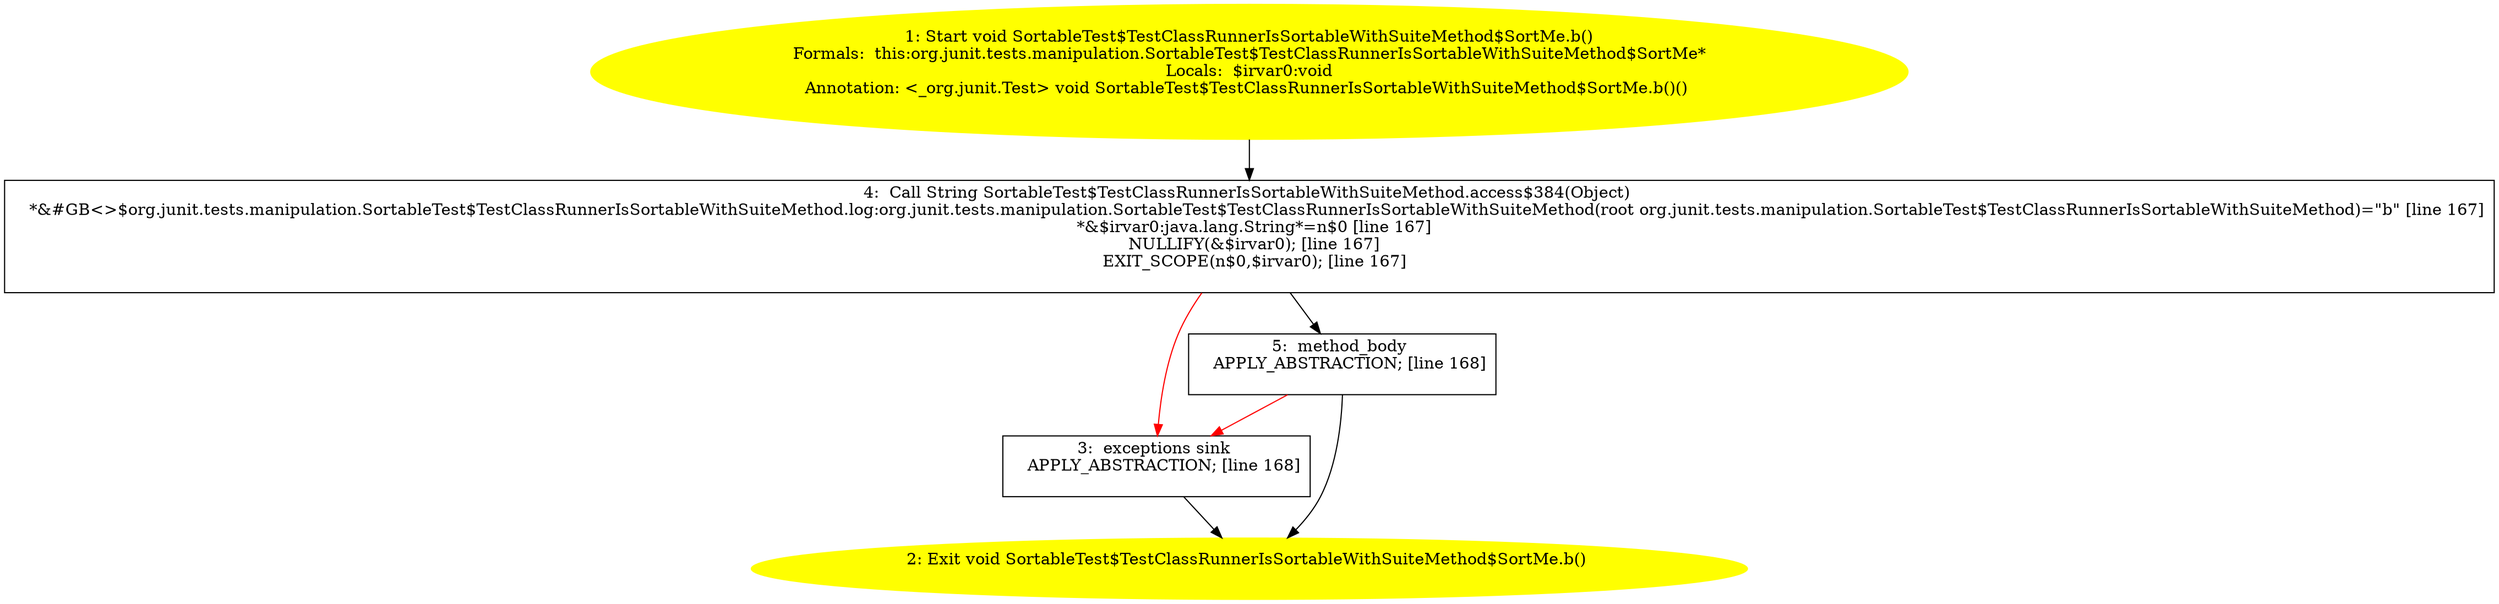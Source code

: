 /* @generated */
digraph cfg {
"org.junit.tests.manipulation.SortableTest$TestClassRunnerIsSortableWithSuiteMethod$SortMe.b():void.76b0f0a89228c21803c8d78306264c2a_1" [label="1: Start void SortableTest$TestClassRunnerIsSortableWithSuiteMethod$SortMe.b()\nFormals:  this:org.junit.tests.manipulation.SortableTest$TestClassRunnerIsSortableWithSuiteMethod$SortMe*\nLocals:  $irvar0:void\nAnnotation: <_org.junit.Test> void SortableTest$TestClassRunnerIsSortableWithSuiteMethod$SortMe.b()() \n  " color=yellow style=filled]
	

	 "org.junit.tests.manipulation.SortableTest$TestClassRunnerIsSortableWithSuiteMethod$SortMe.b():void.76b0f0a89228c21803c8d78306264c2a_1" -> "org.junit.tests.manipulation.SortableTest$TestClassRunnerIsSortableWithSuiteMethod$SortMe.b():void.76b0f0a89228c21803c8d78306264c2a_4" ;
"org.junit.tests.manipulation.SortableTest$TestClassRunnerIsSortableWithSuiteMethod$SortMe.b():void.76b0f0a89228c21803c8d78306264c2a_2" [label="2: Exit void SortableTest$TestClassRunnerIsSortableWithSuiteMethod$SortMe.b() \n  " color=yellow style=filled]
	

"org.junit.tests.manipulation.SortableTest$TestClassRunnerIsSortableWithSuiteMethod$SortMe.b():void.76b0f0a89228c21803c8d78306264c2a_3" [label="3:  exceptions sink \n   APPLY_ABSTRACTION; [line 168]\n " shape="box"]
	

	 "org.junit.tests.manipulation.SortableTest$TestClassRunnerIsSortableWithSuiteMethod$SortMe.b():void.76b0f0a89228c21803c8d78306264c2a_3" -> "org.junit.tests.manipulation.SortableTest$TestClassRunnerIsSortableWithSuiteMethod$SortMe.b():void.76b0f0a89228c21803c8d78306264c2a_2" ;
"org.junit.tests.manipulation.SortableTest$TestClassRunnerIsSortableWithSuiteMethod$SortMe.b():void.76b0f0a89228c21803c8d78306264c2a_4" [label="4:  Call String SortableTest$TestClassRunnerIsSortableWithSuiteMethod.access$384(Object) \n   *&#GB<>$org.junit.tests.manipulation.SortableTest$TestClassRunnerIsSortableWithSuiteMethod.log:org.junit.tests.manipulation.SortableTest$TestClassRunnerIsSortableWithSuiteMethod(root org.junit.tests.manipulation.SortableTest$TestClassRunnerIsSortableWithSuiteMethod)=\"b\" [line 167]\n  *&$irvar0:java.lang.String*=n$0 [line 167]\n  NULLIFY(&$irvar0); [line 167]\n  EXIT_SCOPE(n$0,$irvar0); [line 167]\n " shape="box"]
	

	 "org.junit.tests.manipulation.SortableTest$TestClassRunnerIsSortableWithSuiteMethod$SortMe.b():void.76b0f0a89228c21803c8d78306264c2a_4" -> "org.junit.tests.manipulation.SortableTest$TestClassRunnerIsSortableWithSuiteMethod$SortMe.b():void.76b0f0a89228c21803c8d78306264c2a_5" ;
	 "org.junit.tests.manipulation.SortableTest$TestClassRunnerIsSortableWithSuiteMethod$SortMe.b():void.76b0f0a89228c21803c8d78306264c2a_4" -> "org.junit.tests.manipulation.SortableTest$TestClassRunnerIsSortableWithSuiteMethod$SortMe.b():void.76b0f0a89228c21803c8d78306264c2a_3" [color="red" ];
"org.junit.tests.manipulation.SortableTest$TestClassRunnerIsSortableWithSuiteMethod$SortMe.b():void.76b0f0a89228c21803c8d78306264c2a_5" [label="5:  method_body \n   APPLY_ABSTRACTION; [line 168]\n " shape="box"]
	

	 "org.junit.tests.manipulation.SortableTest$TestClassRunnerIsSortableWithSuiteMethod$SortMe.b():void.76b0f0a89228c21803c8d78306264c2a_5" -> "org.junit.tests.manipulation.SortableTest$TestClassRunnerIsSortableWithSuiteMethod$SortMe.b():void.76b0f0a89228c21803c8d78306264c2a_2" ;
	 "org.junit.tests.manipulation.SortableTest$TestClassRunnerIsSortableWithSuiteMethod$SortMe.b():void.76b0f0a89228c21803c8d78306264c2a_5" -> "org.junit.tests.manipulation.SortableTest$TestClassRunnerIsSortableWithSuiteMethod$SortMe.b():void.76b0f0a89228c21803c8d78306264c2a_3" [color="red" ];
}
